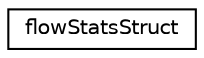 digraph "Graphical Class Hierarchy"
{
  edge [fontname="Helvetica",fontsize="10",labelfontname="Helvetica",labelfontsize="10"];
  node [fontname="Helvetica",fontsize="10",shape=record];
  rankdir="LR";
  Node0 [label="flowStatsStruct",height=0.2,width=0.4,color="black", fillcolor="white", style="filled",URL="$structflowStatsStruct.html",tooltip="Structure to hold statistics. "];
}
